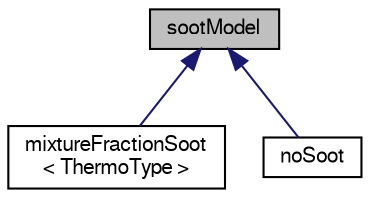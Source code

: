 digraph "sootModel"
{
  bgcolor="transparent";
  edge [fontname="FreeSans",fontsize="10",labelfontname="FreeSans",labelfontsize="10"];
  node [fontname="FreeSans",fontsize="10",shape=record];
  Node0 [label="sootModel",height=0.2,width=0.4,color="black", fillcolor="grey75", style="filled", fontcolor="black"];
  Node0 -> Node1 [dir="back",color="midnightblue",fontsize="10",style="solid",fontname="FreeSans"];
  Node1 [label="mixtureFractionSoot\l\< ThermoType \>",height=0.2,width=0.4,color="black",URL="$a30090.html",tooltip="This soot model is purely an state model. The ammount of soot produced is determined by a single step..."];
  Node0 -> Node2 [dir="back",color="midnightblue",fontsize="10",style="solid",fontname="FreeSans"];
  Node2 [label="noSoot",height=0.2,width=0.4,color="black",URL="$a30094.html",tooltip="noSoot "];
}
